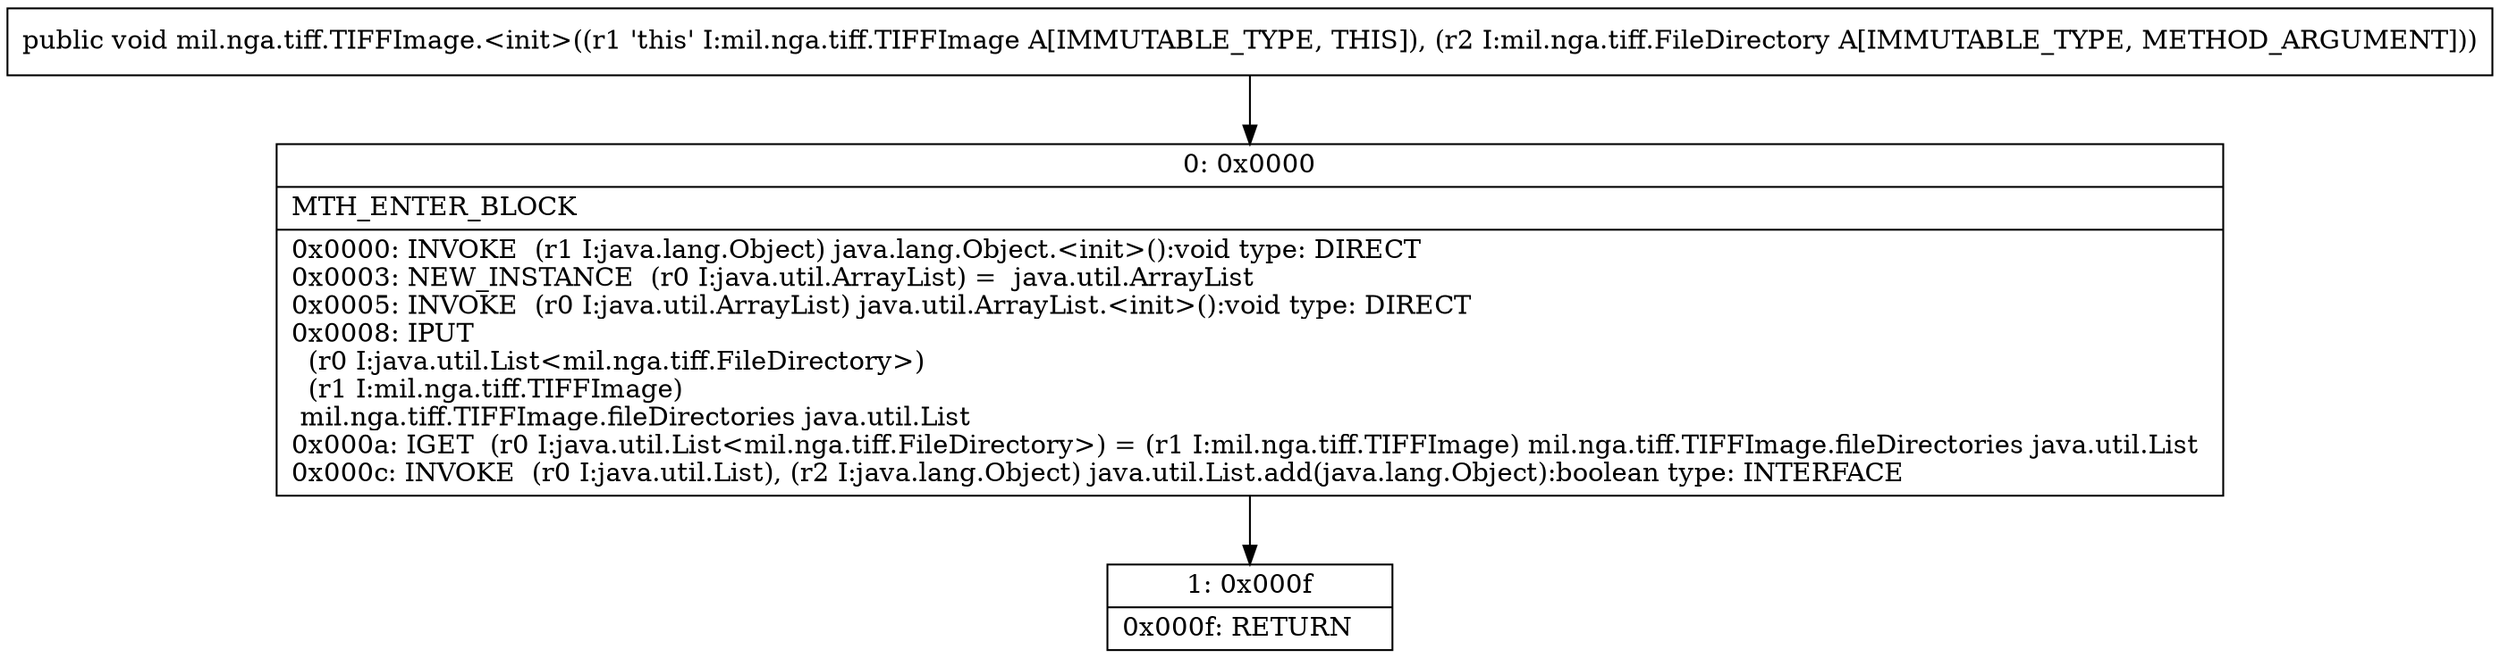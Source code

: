 digraph "CFG formil.nga.tiff.TIFFImage.\<init\>(Lmil\/nga\/tiff\/FileDirectory;)V" {
Node_0 [shape=record,label="{0\:\ 0x0000|MTH_ENTER_BLOCK\l|0x0000: INVOKE  (r1 I:java.lang.Object) java.lang.Object.\<init\>():void type: DIRECT \l0x0003: NEW_INSTANCE  (r0 I:java.util.ArrayList) =  java.util.ArrayList \l0x0005: INVOKE  (r0 I:java.util.ArrayList) java.util.ArrayList.\<init\>():void type: DIRECT \l0x0008: IPUT  \l  (r0 I:java.util.List\<mil.nga.tiff.FileDirectory\>)\l  (r1 I:mil.nga.tiff.TIFFImage)\l mil.nga.tiff.TIFFImage.fileDirectories java.util.List \l0x000a: IGET  (r0 I:java.util.List\<mil.nga.tiff.FileDirectory\>) = (r1 I:mil.nga.tiff.TIFFImage) mil.nga.tiff.TIFFImage.fileDirectories java.util.List \l0x000c: INVOKE  (r0 I:java.util.List), (r2 I:java.lang.Object) java.util.List.add(java.lang.Object):boolean type: INTERFACE \l}"];
Node_1 [shape=record,label="{1\:\ 0x000f|0x000f: RETURN   \l}"];
MethodNode[shape=record,label="{public void mil.nga.tiff.TIFFImage.\<init\>((r1 'this' I:mil.nga.tiff.TIFFImage A[IMMUTABLE_TYPE, THIS]), (r2 I:mil.nga.tiff.FileDirectory A[IMMUTABLE_TYPE, METHOD_ARGUMENT])) }"];
MethodNode -> Node_0;
Node_0 -> Node_1;
}


